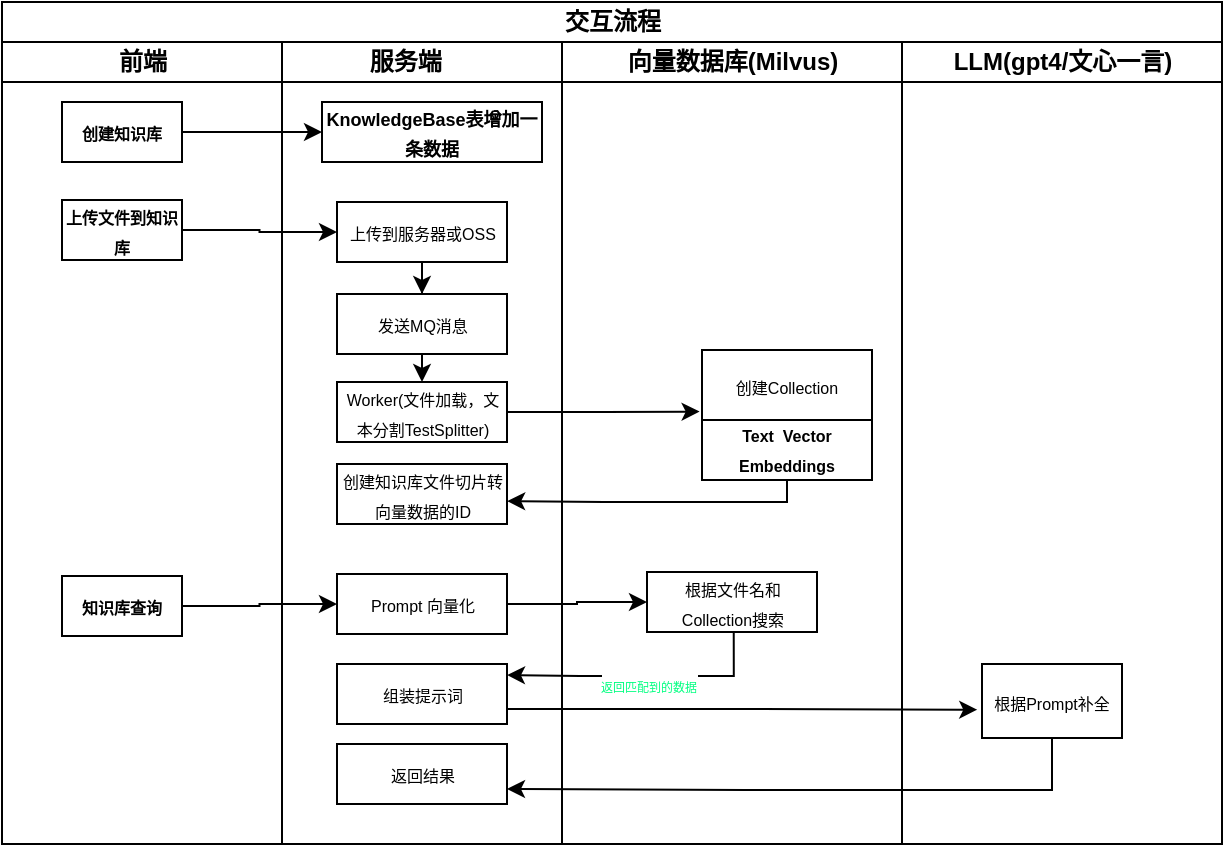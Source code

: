<mxfile version="22.1.2" type="device">
  <diagram name="Page-1" id="74e2e168-ea6b-b213-b513-2b3c1d86103e">
    <mxGraphModel dx="1572" dy="1575" grid="1" gridSize="10" guides="1" tooltips="1" connect="1" arrows="1" fold="1" page="1" pageScale="1" pageWidth="1100" pageHeight="850" background="none" math="0" shadow="0">
      <root>
        <mxCell id="0" />
        <mxCell id="1" parent="0" />
        <mxCell id="MfqJ85OkA7hmNE3ASJ4m-20" value="交互流程" style="swimlane;childLayout=stackLayout;resizeParent=1;resizeParentMax=0;startSize=20;html=1;" parent="1" vertex="1">
          <mxGeometry x="460" y="-41" width="610" height="421" as="geometry" />
        </mxCell>
        <mxCell id="MfqJ85OkA7hmNE3ASJ4m-31" value="前端" style="swimlane;startSize=20;html=1;" parent="MfqJ85OkA7hmNE3ASJ4m-20" vertex="1">
          <mxGeometry y="20" width="140" height="401" as="geometry" />
        </mxCell>
        <mxCell id="MfqJ85OkA7hmNE3ASJ4m-34" style="edgeStyle=orthogonalEdgeStyle;rounded=0;orthogonalLoop=1;jettySize=auto;html=1;" parent="MfqJ85OkA7hmNE3ASJ4m-31" source="MfqJ85OkA7hmNE3ASJ4m-33" edge="1">
          <mxGeometry relative="1" as="geometry">
            <mxPoint x="160" y="45" as="targetPoint" />
          </mxGeometry>
        </mxCell>
        <mxCell id="MfqJ85OkA7hmNE3ASJ4m-33" value="&lt;font style=&quot;font-size: 8px;&quot;&gt;&lt;b&gt;创建知识库&lt;/b&gt;&lt;/font&gt;" style="rounded=0;whiteSpace=wrap;html=1;" parent="MfqJ85OkA7hmNE3ASJ4m-31" vertex="1">
          <mxGeometry x="30" y="30" width="60" height="30" as="geometry" />
        </mxCell>
        <mxCell id="MfqJ85OkA7hmNE3ASJ4m-37" value="&lt;font style=&quot;font-size: 8px;&quot;&gt;&lt;b&gt;上传文件到知识库&lt;/b&gt;&lt;/font&gt;" style="rounded=0;whiteSpace=wrap;html=1;" parent="MfqJ85OkA7hmNE3ASJ4m-31" vertex="1">
          <mxGeometry x="30" y="79" width="60" height="30" as="geometry" />
        </mxCell>
        <mxCell id="MfqJ85OkA7hmNE3ASJ4m-74" value="&lt;span style=&quot;font-size: 8px;&quot;&gt;&lt;b&gt;知识库查询&lt;/b&gt;&lt;/span&gt;" style="rounded=0;whiteSpace=wrap;html=1;" parent="MfqJ85OkA7hmNE3ASJ4m-31" vertex="1">
          <mxGeometry x="30" y="267" width="60" height="30" as="geometry" />
        </mxCell>
        <mxCell id="MfqJ85OkA7hmNE3ASJ4m-29" value="服务端&lt;span style=&quot;white-space: pre;&quot;&gt;&#x9;&lt;/span&gt;" style="swimlane;startSize=20;html=1;" parent="MfqJ85OkA7hmNE3ASJ4m-20" vertex="1">
          <mxGeometry x="140" y="20" width="140" height="401" as="geometry" />
        </mxCell>
        <mxCell id="MfqJ85OkA7hmNE3ASJ4m-35" value="&lt;font style=&quot;font-size: 9px;&quot;&gt;&lt;b&gt;KnowledgeBase表增加一条数据&lt;/b&gt;&lt;/font&gt;" style="rounded=0;whiteSpace=wrap;html=1;" parent="MfqJ85OkA7hmNE3ASJ4m-29" vertex="1">
          <mxGeometry x="20" y="30" width="110" height="30" as="geometry" />
        </mxCell>
        <mxCell id="MfqJ85OkA7hmNE3ASJ4m-58" style="edgeStyle=orthogonalEdgeStyle;rounded=0;orthogonalLoop=1;jettySize=auto;html=1;entryX=0.5;entryY=0;entryDx=0;entryDy=0;" parent="MfqJ85OkA7hmNE3ASJ4m-29" source="MfqJ85OkA7hmNE3ASJ4m-39" target="MfqJ85OkA7hmNE3ASJ4m-56" edge="1">
          <mxGeometry relative="1" as="geometry" />
        </mxCell>
        <mxCell id="MfqJ85OkA7hmNE3ASJ4m-39" value="&lt;font style=&quot;font-size: 8px;&quot;&gt;上传到服务器或OSS&lt;/font&gt;" style="rounded=0;whiteSpace=wrap;html=1;" parent="MfqJ85OkA7hmNE3ASJ4m-29" vertex="1">
          <mxGeometry x="27.5" y="80" width="85" height="30" as="geometry" />
        </mxCell>
        <mxCell id="MfqJ85OkA7hmNE3ASJ4m-63" style="edgeStyle=orthogonalEdgeStyle;rounded=0;orthogonalLoop=1;jettySize=auto;html=1;exitX=0.5;exitY=1;exitDx=0;exitDy=0;entryX=0.5;entryY=0;entryDx=0;entryDy=0;" parent="MfqJ85OkA7hmNE3ASJ4m-29" source="MfqJ85OkA7hmNE3ASJ4m-56" target="MfqJ85OkA7hmNE3ASJ4m-59" edge="1">
          <mxGeometry relative="1" as="geometry" />
        </mxCell>
        <mxCell id="MfqJ85OkA7hmNE3ASJ4m-56" value="&lt;font style=&quot;font-size: 8px;&quot;&gt;发送MQ消息&lt;/font&gt;" style="rounded=0;whiteSpace=wrap;html=1;" parent="MfqJ85OkA7hmNE3ASJ4m-29" vertex="1">
          <mxGeometry x="27.5" y="126" width="85" height="30" as="geometry" />
        </mxCell>
        <mxCell id="MfqJ85OkA7hmNE3ASJ4m-59" value="&lt;span style=&quot;font-size: 8px;&quot;&gt;Worker(文件加载，文本分割TestSplitter)&lt;/span&gt;" style="rounded=0;whiteSpace=wrap;html=1;" parent="MfqJ85OkA7hmNE3ASJ4m-29" vertex="1">
          <mxGeometry x="27.5" y="170" width="85" height="30" as="geometry" />
        </mxCell>
        <mxCell id="MfqJ85OkA7hmNE3ASJ4m-65" value="&lt;span style=&quot;font-size: 8px;&quot;&gt;创建知识库文件切片转向量数据的ID&lt;/span&gt;" style="rounded=0;whiteSpace=wrap;html=1;" parent="MfqJ85OkA7hmNE3ASJ4m-29" vertex="1">
          <mxGeometry x="27.5" y="211" width="85" height="30" as="geometry" />
        </mxCell>
        <mxCell id="MfqJ85OkA7hmNE3ASJ4m-76" value="&lt;span style=&quot;font-size: 8px;&quot;&gt;Prompt 向量化&lt;/span&gt;" style="rounded=0;whiteSpace=wrap;html=1;" parent="MfqJ85OkA7hmNE3ASJ4m-29" vertex="1">
          <mxGeometry x="27.5" y="266" width="85" height="30" as="geometry" />
        </mxCell>
        <mxCell id="MfqJ85OkA7hmNE3ASJ4m-79" value="&lt;span style=&quot;font-size: 8px;&quot;&gt;组装提示词&lt;/span&gt;" style="rounded=0;whiteSpace=wrap;html=1;" parent="MfqJ85OkA7hmNE3ASJ4m-29" vertex="1">
          <mxGeometry x="27.5" y="311" width="85" height="30" as="geometry" />
        </mxCell>
        <mxCell id="MfqJ85OkA7hmNE3ASJ4m-83" style="edgeStyle=orthogonalEdgeStyle;rounded=0;orthogonalLoop=1;jettySize=auto;html=1;entryX=0.99;entryY=0.651;entryDx=0;entryDy=0;entryPerimeter=0;" parent="MfqJ85OkA7hmNE3ASJ4m-29" edge="1">
          <mxGeometry relative="1" as="geometry">
            <mxPoint x="225.85" y="281" as="sourcePoint" />
            <mxPoint x="112.5" y="316.53" as="targetPoint" />
            <Array as="points">
              <mxPoint x="225.85" y="317" />
              <mxPoint x="148.85" y="317" />
            </Array>
          </mxGeometry>
        </mxCell>
        <mxCell id="MfqJ85OkA7hmNE3ASJ4m-84" value="&lt;font color=&quot;#00ff80&quot; style=&quot;font-size: 6px;&quot;&gt;返回匹配到的数据&lt;/font&gt;" style="edgeLabel;html=1;align=center;verticalAlign=middle;resizable=0;points=[];" parent="MfqJ85OkA7hmNE3ASJ4m-83" vertex="1" connectable="0">
          <mxGeometry x="0.03" relative="1" as="geometry">
            <mxPoint x="-2" y="4" as="offset" />
          </mxGeometry>
        </mxCell>
        <mxCell id="MfqJ85OkA7hmNE3ASJ4m-89" value="&lt;span style=&quot;font-size: 8px;&quot;&gt;返回结果&lt;/span&gt;" style="rounded=0;whiteSpace=wrap;html=1;" parent="MfqJ85OkA7hmNE3ASJ4m-29" vertex="1">
          <mxGeometry x="27.5" y="351" width="85" height="30" as="geometry" />
        </mxCell>
        <mxCell id="MfqJ85OkA7hmNE3ASJ4m-21" value="向量数据库(Milvus)" style="swimlane;startSize=20;html=1;" parent="MfqJ85OkA7hmNE3ASJ4m-20" vertex="1">
          <mxGeometry x="280" y="20" width="170" height="401" as="geometry" />
        </mxCell>
        <mxCell id="MfqJ85OkA7hmNE3ASJ4m-62" value="&lt;span style=&quot;font-size: 8px;&quot;&gt;&lt;b&gt;Text&amp;nbsp; Vector Embeddings&lt;/b&gt;&lt;/span&gt;" style="rounded=0;whiteSpace=wrap;html=1;" parent="MfqJ85OkA7hmNE3ASJ4m-21" vertex="1">
          <mxGeometry x="70" y="187" width="85" height="32" as="geometry" />
        </mxCell>
        <mxCell id="MfqJ85OkA7hmNE3ASJ4m-70" value="&lt;font style=&quot;font-size: 8px;&quot;&gt;创建Collection&lt;/font&gt;" style="rounded=0;whiteSpace=wrap;html=1;" parent="MfqJ85OkA7hmNE3ASJ4m-21" vertex="1">
          <mxGeometry x="70" y="154" width="85" height="35" as="geometry" />
        </mxCell>
        <mxCell id="MfqJ85OkA7hmNE3ASJ4m-77" value="&lt;span style=&quot;font-size: 8px;&quot;&gt;根据文件名和Collection搜索&lt;/span&gt;" style="rounded=0;whiteSpace=wrap;html=1;" parent="MfqJ85OkA7hmNE3ASJ4m-21" vertex="1">
          <mxGeometry x="42.5" y="265" width="85" height="30" as="geometry" />
        </mxCell>
        <mxCell id="MfqJ85OkA7hmNE3ASJ4m-22" value="LLM(gpt4/文心一言)" style="swimlane;startSize=20;html=1;" parent="MfqJ85OkA7hmNE3ASJ4m-20" vertex="1">
          <mxGeometry x="450" y="20" width="160" height="401" as="geometry" />
        </mxCell>
        <mxCell id="MfqJ85OkA7hmNE3ASJ4m-85" value="&lt;font style=&quot;font-size: 8px;&quot;&gt;根据Prompt补全&lt;/font&gt;" style="rounded=0;whiteSpace=wrap;html=1;" parent="MfqJ85OkA7hmNE3ASJ4m-22" vertex="1">
          <mxGeometry x="40" y="311" width="70" height="37" as="geometry" />
        </mxCell>
        <mxCell id="MfqJ85OkA7hmNE3ASJ4m-69" style="edgeStyle=orthogonalEdgeStyle;rounded=0;orthogonalLoop=1;jettySize=auto;html=1;entryX=1.001;entryY=0.619;entryDx=0;entryDy=0;entryPerimeter=0;" parent="MfqJ85OkA7hmNE3ASJ4m-20" source="MfqJ85OkA7hmNE3ASJ4m-62" target="MfqJ85OkA7hmNE3ASJ4m-65" edge="1">
          <mxGeometry relative="1" as="geometry">
            <Array as="points">
              <mxPoint x="393" y="250" />
              <mxPoint x="301" y="250" />
            </Array>
          </mxGeometry>
        </mxCell>
        <mxCell id="MfqJ85OkA7hmNE3ASJ4m-72" style="edgeStyle=orthogonalEdgeStyle;rounded=0;orthogonalLoop=1;jettySize=auto;html=1;exitX=1;exitY=0.5;exitDx=0;exitDy=0;entryX=-0.014;entryY=0.88;entryDx=0;entryDy=0;entryPerimeter=0;" parent="MfqJ85OkA7hmNE3ASJ4m-20" source="MfqJ85OkA7hmNE3ASJ4m-59" target="MfqJ85OkA7hmNE3ASJ4m-70" edge="1">
          <mxGeometry relative="1" as="geometry" />
        </mxCell>
        <mxCell id="MfqJ85OkA7hmNE3ASJ4m-75" style="edgeStyle=orthogonalEdgeStyle;rounded=0;orthogonalLoop=1;jettySize=auto;html=1;entryX=0;entryY=0.5;entryDx=0;entryDy=0;" parent="MfqJ85OkA7hmNE3ASJ4m-20" source="MfqJ85OkA7hmNE3ASJ4m-74" target="MfqJ85OkA7hmNE3ASJ4m-76" edge="1">
          <mxGeometry relative="1" as="geometry">
            <mxPoint x="160" y="286" as="targetPoint" />
          </mxGeometry>
        </mxCell>
        <mxCell id="MfqJ85OkA7hmNE3ASJ4m-78" style="edgeStyle=orthogonalEdgeStyle;rounded=0;orthogonalLoop=1;jettySize=auto;html=1;entryX=0;entryY=0.5;entryDx=0;entryDy=0;" parent="MfqJ85OkA7hmNE3ASJ4m-20" source="MfqJ85OkA7hmNE3ASJ4m-76" target="MfqJ85OkA7hmNE3ASJ4m-77" edge="1">
          <mxGeometry relative="1" as="geometry" />
        </mxCell>
        <mxCell id="MfqJ85OkA7hmNE3ASJ4m-80" style="edgeStyle=orthogonalEdgeStyle;rounded=0;orthogonalLoop=1;jettySize=auto;html=1;entryX=0;entryY=0.5;entryDx=0;entryDy=0;" parent="MfqJ85OkA7hmNE3ASJ4m-20" source="MfqJ85OkA7hmNE3ASJ4m-37" target="MfqJ85OkA7hmNE3ASJ4m-39" edge="1">
          <mxGeometry relative="1" as="geometry" />
        </mxCell>
        <mxCell id="MfqJ85OkA7hmNE3ASJ4m-86" style="edgeStyle=orthogonalEdgeStyle;rounded=0;orthogonalLoop=1;jettySize=auto;html=1;exitX=1;exitY=0.75;exitDx=0;exitDy=0;entryX=-0.034;entryY=0.618;entryDx=0;entryDy=0;entryPerimeter=0;" parent="MfqJ85OkA7hmNE3ASJ4m-20" source="MfqJ85OkA7hmNE3ASJ4m-79" target="MfqJ85OkA7hmNE3ASJ4m-85" edge="1">
          <mxGeometry relative="1" as="geometry" />
        </mxCell>
        <mxCell id="MfqJ85OkA7hmNE3ASJ4m-90" style="edgeStyle=orthogonalEdgeStyle;rounded=0;orthogonalLoop=1;jettySize=auto;html=1;entryX=1;entryY=0.75;entryDx=0;entryDy=0;" parent="MfqJ85OkA7hmNE3ASJ4m-20" source="MfqJ85OkA7hmNE3ASJ4m-85" target="MfqJ85OkA7hmNE3ASJ4m-89" edge="1">
          <mxGeometry relative="1" as="geometry">
            <Array as="points">
              <mxPoint x="525" y="394" />
              <mxPoint x="371" y="394" />
            </Array>
          </mxGeometry>
        </mxCell>
      </root>
    </mxGraphModel>
  </diagram>
</mxfile>
